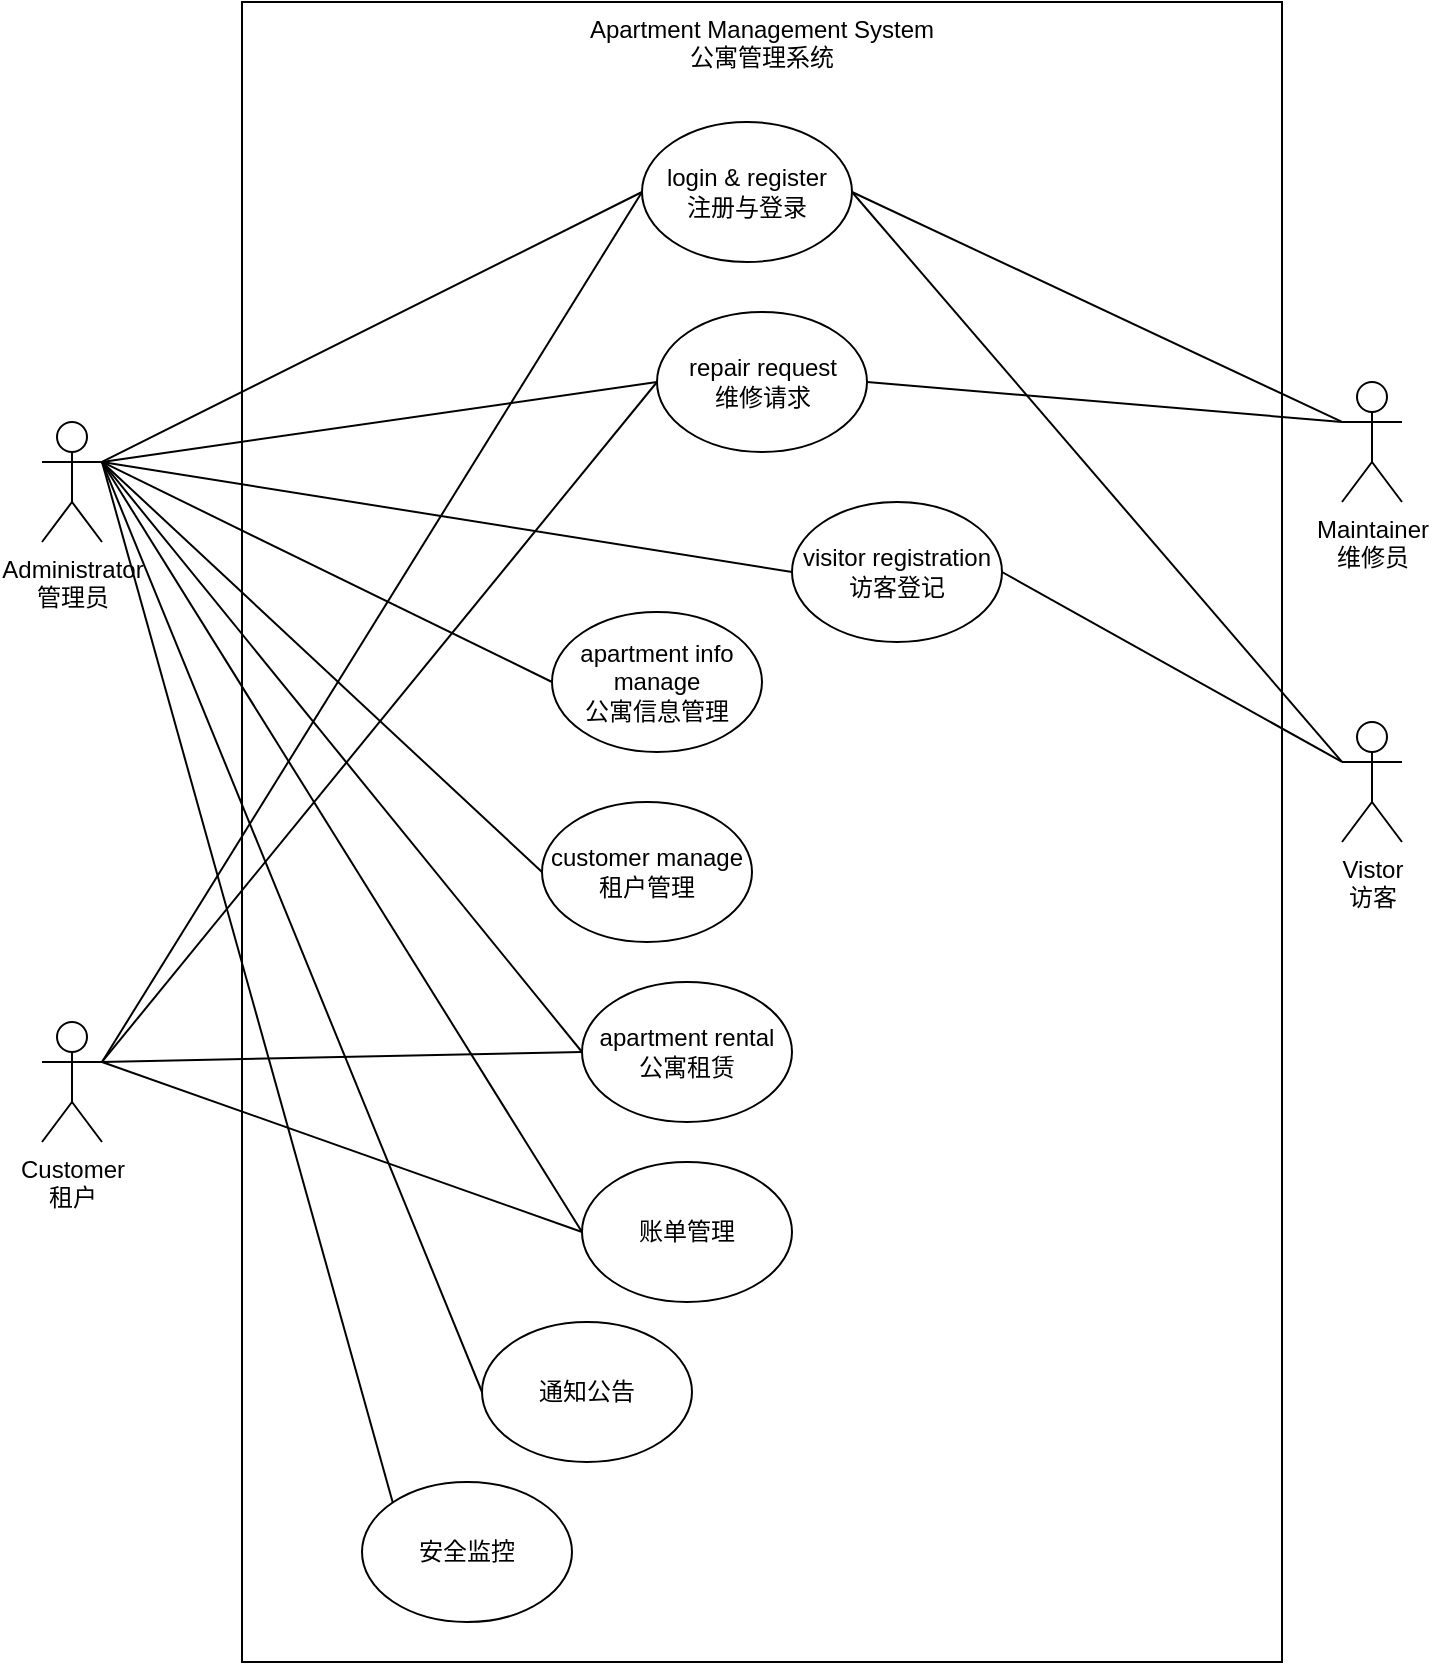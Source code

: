 <mxfile version="24.7.16">
  <diagram name="第 1 页" id="Ke4n1aUrERizy3qtIoPj">
    <mxGraphModel dx="1195" dy="693" grid="1" gridSize="10" guides="1" tooltips="1" connect="1" arrows="1" fold="1" page="1" pageScale="1" pageWidth="827" pageHeight="1169" math="0" shadow="0">
      <root>
        <mxCell id="0" />
        <mxCell id="1" parent="0" />
        <mxCell id="p7cNvi0hcq_Y1U_KIUsZ-1" value="&lt;span data-slate-fragment=&quot;JTVCJTdCJTIydHlwZSUyMiUzQSUyMnBhcmFncmFwaCUyMiUyQyUyMmNoaWxkcmVuJTIyJTNBJTVCJTdCJTIydGV4dCUyMiUzQSUyMkFwYXJ0bWVudCUyME1hbmFnZW1lbnQlMjBTeXN0ZW0lMjIlMkMlMjJzZW50ZW5jZSUyMiUzQTAlMkMlMjJjaGlsZFNlbnRlbmNlJTIyJTNBMCU3RCU1RCU3RCU1RA==&quot; style=&quot;white-space: pre;&quot;&gt;Apartment Management System&lt;/span&gt;&lt;div&gt;公寓管理系统&lt;/div&gt;" style="rounded=0;whiteSpace=wrap;html=1;verticalAlign=top;horizontal=1;" vertex="1" parent="1">
          <mxGeometry x="150" y="70" width="520" height="830" as="geometry" />
        </mxCell>
        <mxCell id="p7cNvi0hcq_Y1U_KIUsZ-12" style="rounded=0;orthogonalLoop=1;jettySize=auto;html=1;entryX=0;entryY=0.5;entryDx=0;entryDy=0;endArrow=none;endFill=0;exitX=1;exitY=0.333;exitDx=0;exitDy=0;exitPerimeter=0;" edge="1" parent="1" source="p7cNvi0hcq_Y1U_KIUsZ-2" target="p7cNvi0hcq_Y1U_KIUsZ-9">
          <mxGeometry relative="1" as="geometry" />
        </mxCell>
        <mxCell id="p7cNvi0hcq_Y1U_KIUsZ-2" value="Administrator&lt;br&gt;管理员" style="shape=umlActor;verticalLabelPosition=bottom;verticalAlign=top;html=1;outlineConnect=0;" vertex="1" parent="1">
          <mxGeometry x="50" y="280" width="30" height="60" as="geometry" />
        </mxCell>
        <mxCell id="p7cNvi0hcq_Y1U_KIUsZ-13" style="rounded=0;orthogonalLoop=1;jettySize=auto;html=1;entryX=0;entryY=0.5;entryDx=0;entryDy=0;endArrow=none;endFill=0;exitX=1;exitY=0.333;exitDx=0;exitDy=0;exitPerimeter=0;" edge="1" parent="1" source="p7cNvi0hcq_Y1U_KIUsZ-3" target="p7cNvi0hcq_Y1U_KIUsZ-9">
          <mxGeometry relative="1" as="geometry" />
        </mxCell>
        <mxCell id="p7cNvi0hcq_Y1U_KIUsZ-3" value="&lt;div&gt;Customer&lt;/div&gt;&lt;div&gt;租户&lt;br&gt;&lt;/div&gt;" style="shape=umlActor;verticalLabelPosition=bottom;verticalAlign=top;html=1;outlineConnect=0;" vertex="1" parent="1">
          <mxGeometry x="50" y="580" width="30" height="60" as="geometry" />
        </mxCell>
        <mxCell id="p7cNvi0hcq_Y1U_KIUsZ-5" value="&lt;div&gt;Vistor&lt;/div&gt;&lt;div&gt;访客&lt;br&gt;&lt;/div&gt;" style="shape=umlActor;verticalLabelPosition=bottom;verticalAlign=top;html=1;outlineConnect=0;" vertex="1" parent="1">
          <mxGeometry x="700" y="430" width="30" height="60" as="geometry" />
        </mxCell>
        <mxCell id="p7cNvi0hcq_Y1U_KIUsZ-6" value="&lt;div&gt;Maintainer&lt;/div&gt;&lt;div&gt;维修员&lt;br&gt;&lt;/div&gt;" style="shape=umlActor;verticalLabelPosition=bottom;verticalAlign=top;html=1;outlineConnect=0;" vertex="1" parent="1">
          <mxGeometry x="700" y="260" width="30" height="60" as="geometry" />
        </mxCell>
        <mxCell id="p7cNvi0hcq_Y1U_KIUsZ-9" value="&lt;div&gt;login &amp;amp; register&lt;br&gt;&lt;/div&gt;&lt;div&gt;注册与登录&lt;/div&gt;" style="ellipse;whiteSpace=wrap;html=1;" vertex="1" parent="1">
          <mxGeometry x="350" y="130" width="105" height="70" as="geometry" />
        </mxCell>
        <mxCell id="p7cNvi0hcq_Y1U_KIUsZ-14" style="rounded=0;orthogonalLoop=1;jettySize=auto;html=1;entryX=1;entryY=0.5;entryDx=0;entryDy=0;endArrow=none;endFill=0;exitX=0;exitY=0.333;exitDx=0;exitDy=0;exitPerimeter=0;" edge="1" parent="1" source="p7cNvi0hcq_Y1U_KIUsZ-6" target="p7cNvi0hcq_Y1U_KIUsZ-9">
          <mxGeometry relative="1" as="geometry">
            <mxPoint x="130" y="418" as="sourcePoint" />
            <mxPoint x="270" y="210" as="targetPoint" />
          </mxGeometry>
        </mxCell>
        <mxCell id="p7cNvi0hcq_Y1U_KIUsZ-15" style="rounded=0;orthogonalLoop=1;jettySize=auto;html=1;entryX=1;entryY=0.5;entryDx=0;entryDy=0;endArrow=none;endFill=0;exitX=0;exitY=0.333;exitDx=0;exitDy=0;exitPerimeter=0;" edge="1" parent="1" source="p7cNvi0hcq_Y1U_KIUsZ-5" target="p7cNvi0hcq_Y1U_KIUsZ-9">
          <mxGeometry relative="1" as="geometry">
            <mxPoint x="700" y="270" as="sourcePoint" />
            <mxPoint x="390" y="210" as="targetPoint" />
          </mxGeometry>
        </mxCell>
        <mxCell id="p7cNvi0hcq_Y1U_KIUsZ-16" value="&lt;div&gt;apartment info manage&lt;br&gt;&lt;/div&gt;&lt;div&gt;公寓信息管理&lt;/div&gt;" style="ellipse;whiteSpace=wrap;html=1;" vertex="1" parent="1">
          <mxGeometry x="305" y="375" width="105" height="70" as="geometry" />
        </mxCell>
        <mxCell id="p7cNvi0hcq_Y1U_KIUsZ-17" style="rounded=0;orthogonalLoop=1;jettySize=auto;html=1;entryX=0;entryY=0.5;entryDx=0;entryDy=0;endArrow=none;endFill=0;exitX=1;exitY=0.333;exitDx=0;exitDy=0;exitPerimeter=0;" edge="1" parent="1" source="p7cNvi0hcq_Y1U_KIUsZ-2" target="p7cNvi0hcq_Y1U_KIUsZ-16">
          <mxGeometry relative="1" as="geometry">
            <mxPoint x="130" y="270" as="sourcePoint" />
            <mxPoint x="270" y="210" as="targetPoint" />
          </mxGeometry>
        </mxCell>
        <mxCell id="p7cNvi0hcq_Y1U_KIUsZ-18" value="&lt;div&gt;customer manage&lt;br&gt;&lt;/div&gt;&lt;div&gt;租户管理&lt;/div&gt;" style="ellipse;whiteSpace=wrap;html=1;" vertex="1" parent="1">
          <mxGeometry x="300" y="470" width="105" height="70" as="geometry" />
        </mxCell>
        <mxCell id="p7cNvi0hcq_Y1U_KIUsZ-19" style="rounded=0;orthogonalLoop=1;jettySize=auto;html=1;entryX=0;entryY=0.5;entryDx=0;entryDy=0;endArrow=none;endFill=0;exitX=1;exitY=0.333;exitDx=0;exitDy=0;exitPerimeter=0;" edge="1" parent="1" source="p7cNvi0hcq_Y1U_KIUsZ-2" target="p7cNvi0hcq_Y1U_KIUsZ-18">
          <mxGeometry relative="1" as="geometry">
            <mxPoint x="130" y="270" as="sourcePoint" />
            <mxPoint x="270" y="310" as="targetPoint" />
          </mxGeometry>
        </mxCell>
        <mxCell id="p7cNvi0hcq_Y1U_KIUsZ-20" value="&lt;div&gt;visitor registration&lt;/div&gt;&lt;div&gt;访客登记&lt;/div&gt;" style="ellipse;whiteSpace=wrap;html=1;" vertex="1" parent="1">
          <mxGeometry x="425" y="320" width="105" height="70" as="geometry" />
        </mxCell>
        <mxCell id="p7cNvi0hcq_Y1U_KIUsZ-22" style="rounded=0;orthogonalLoop=1;jettySize=auto;html=1;entryX=0;entryY=0.5;entryDx=0;entryDy=0;endArrow=none;endFill=0;exitX=1;exitY=0.333;exitDx=0;exitDy=0;exitPerimeter=0;" edge="1" parent="1" source="p7cNvi0hcq_Y1U_KIUsZ-3" target="p7cNvi0hcq_Y1U_KIUsZ-21">
          <mxGeometry relative="1" as="geometry">
            <mxPoint x="130" y="430" as="sourcePoint" />
            <mxPoint x="270" y="210" as="targetPoint" />
          </mxGeometry>
        </mxCell>
        <mxCell id="p7cNvi0hcq_Y1U_KIUsZ-24" style="rounded=0;orthogonalLoop=1;jettySize=auto;html=1;entryX=1;entryY=0.5;entryDx=0;entryDy=0;endArrow=none;endFill=0;exitX=0;exitY=0.333;exitDx=0;exitDy=0;exitPerimeter=0;" edge="1" parent="1" source="p7cNvi0hcq_Y1U_KIUsZ-5" target="p7cNvi0hcq_Y1U_KIUsZ-20">
          <mxGeometry relative="1" as="geometry">
            <mxPoint x="700" y="480" as="sourcePoint" />
            <mxPoint x="390" y="260" as="targetPoint" />
          </mxGeometry>
        </mxCell>
        <mxCell id="p7cNvi0hcq_Y1U_KIUsZ-21" value="repair request&lt;br&gt;&lt;div&gt;维修请求&lt;/div&gt;" style="ellipse;whiteSpace=wrap;html=1;" vertex="1" parent="1">
          <mxGeometry x="357.5" y="225" width="105" height="70" as="geometry" />
        </mxCell>
        <mxCell id="p7cNvi0hcq_Y1U_KIUsZ-25" style="rounded=0;orthogonalLoop=1;jettySize=auto;html=1;entryX=0;entryY=0.5;entryDx=0;entryDy=0;endArrow=none;endFill=0;exitX=1;exitY=0.333;exitDx=0;exitDy=0;exitPerimeter=0;" edge="1" parent="1" source="p7cNvi0hcq_Y1U_KIUsZ-2" target="p7cNvi0hcq_Y1U_KIUsZ-20">
          <mxGeometry relative="1" as="geometry">
            <mxPoint x="140" y="260" as="sourcePoint" />
            <mxPoint x="360" y="345" as="targetPoint" />
          </mxGeometry>
        </mxCell>
        <mxCell id="p7cNvi0hcq_Y1U_KIUsZ-26" value="&lt;div&gt;&lt;span data-slate-fragment=&quot;JTVCJTdCJTIydHlwZSUyMiUzQSUyMnBhcmFncmFwaCUyMiUyQyUyMmNoaWxkcmVuJTIyJTNBJTVCJTdCJTIydGV4dCUyMiUzQSUyMkFwYXJ0bWVudCUyMHJlbnRhbCUyMiUyQyUyMnNlbnRlbmNlJTIyJTNBMCUyQyUyMmNoaWxkU2VudGVuY2UlMjIlM0EwJTdEJTVEJTdEJTVE&quot; style=&quot;white-space: pre;&quot;&gt;apartment rental&lt;/span&gt;&lt;/div&gt;&lt;div&gt;公寓租赁&lt;/div&gt;" style="ellipse;whiteSpace=wrap;html=1;" vertex="1" parent="1">
          <mxGeometry x="320" y="560" width="105" height="70" as="geometry" />
        </mxCell>
        <mxCell id="p7cNvi0hcq_Y1U_KIUsZ-27" style="rounded=0;orthogonalLoop=1;jettySize=auto;html=1;entryX=0;entryY=0.5;entryDx=0;entryDy=0;endArrow=none;endFill=0;exitX=1;exitY=0.333;exitDx=0;exitDy=0;exitPerimeter=0;" edge="1" parent="1" source="p7cNvi0hcq_Y1U_KIUsZ-3" target="p7cNvi0hcq_Y1U_KIUsZ-26">
          <mxGeometry relative="1" as="geometry">
            <mxPoint x="130" y="430" as="sourcePoint" />
            <mxPoint x="400" y="445" as="targetPoint" />
          </mxGeometry>
        </mxCell>
        <mxCell id="p7cNvi0hcq_Y1U_KIUsZ-28" style="rounded=0;orthogonalLoop=1;jettySize=auto;html=1;endArrow=none;endFill=0;entryX=0;entryY=0.5;entryDx=0;entryDy=0;exitX=1;exitY=0.333;exitDx=0;exitDy=0;exitPerimeter=0;" edge="1" parent="1" source="p7cNvi0hcq_Y1U_KIUsZ-2" target="p7cNvi0hcq_Y1U_KIUsZ-26">
          <mxGeometry relative="1" as="geometry">
            <mxPoint x="122" y="269" as="sourcePoint" />
            <mxPoint x="262" y="524" as="targetPoint" />
          </mxGeometry>
        </mxCell>
        <mxCell id="p7cNvi0hcq_Y1U_KIUsZ-29" style="rounded=0;orthogonalLoop=1;jettySize=auto;html=1;entryX=1;entryY=0.5;entryDx=0;entryDy=0;endArrow=none;endFill=0;exitX=0;exitY=0.333;exitDx=0;exitDy=0;exitPerimeter=0;" edge="1" parent="1" source="p7cNvi0hcq_Y1U_KIUsZ-6" target="p7cNvi0hcq_Y1U_KIUsZ-21">
          <mxGeometry relative="1" as="geometry">
            <mxPoint x="655" y="300" as="sourcePoint" />
            <mxPoint x="330" y="215" as="targetPoint" />
          </mxGeometry>
        </mxCell>
        <mxCell id="p7cNvi0hcq_Y1U_KIUsZ-30" style="rounded=0;orthogonalLoop=1;jettySize=auto;html=1;entryX=0;entryY=0.5;entryDx=0;entryDy=0;endArrow=none;endFill=0;exitX=1;exitY=0.333;exitDx=0;exitDy=0;exitPerimeter=0;" edge="1" parent="1" source="p7cNvi0hcq_Y1U_KIUsZ-2" target="p7cNvi0hcq_Y1U_KIUsZ-21">
          <mxGeometry relative="1" as="geometry">
            <mxPoint x="130" y="270" as="sourcePoint" />
            <mxPoint x="400" y="355" as="targetPoint" />
          </mxGeometry>
        </mxCell>
        <mxCell id="p7cNvi0hcq_Y1U_KIUsZ-31" value="账单管理" style="ellipse;whiteSpace=wrap;html=1;" vertex="1" parent="1">
          <mxGeometry x="320" y="650" width="105" height="70" as="geometry" />
        </mxCell>
        <mxCell id="p7cNvi0hcq_Y1U_KIUsZ-32" value="通知公告" style="ellipse;whiteSpace=wrap;html=1;" vertex="1" parent="1">
          <mxGeometry x="270" y="730" width="105" height="70" as="geometry" />
        </mxCell>
        <mxCell id="p7cNvi0hcq_Y1U_KIUsZ-33" style="rounded=0;orthogonalLoop=1;jettySize=auto;html=1;endArrow=none;endFill=0;entryX=0;entryY=0.5;entryDx=0;entryDy=0;exitX=1;exitY=0.333;exitDx=0;exitDy=0;exitPerimeter=0;" edge="1" parent="1" source="p7cNvi0hcq_Y1U_KIUsZ-2" target="p7cNvi0hcq_Y1U_KIUsZ-31">
          <mxGeometry relative="1" as="geometry">
            <mxPoint x="130" y="270" as="sourcePoint" />
            <mxPoint x="350" y="595" as="targetPoint" />
          </mxGeometry>
        </mxCell>
        <mxCell id="p7cNvi0hcq_Y1U_KIUsZ-34" style="rounded=0;orthogonalLoop=1;jettySize=auto;html=1;endArrow=none;endFill=0;entryX=0;entryY=0.5;entryDx=0;entryDy=0;exitX=1;exitY=0.333;exitDx=0;exitDy=0;exitPerimeter=0;" edge="1" parent="1" source="p7cNvi0hcq_Y1U_KIUsZ-3" target="p7cNvi0hcq_Y1U_KIUsZ-31">
          <mxGeometry relative="1" as="geometry">
            <mxPoint x="50" y="300" as="sourcePoint" />
            <mxPoint x="270" y="715" as="targetPoint" />
          </mxGeometry>
        </mxCell>
        <mxCell id="p7cNvi0hcq_Y1U_KIUsZ-35" style="rounded=0;orthogonalLoop=1;jettySize=auto;html=1;endArrow=none;endFill=0;entryX=0;entryY=0.5;entryDx=0;entryDy=0;exitX=1;exitY=0.333;exitDx=0;exitDy=0;exitPerimeter=0;" edge="1" parent="1" source="p7cNvi0hcq_Y1U_KIUsZ-2" target="p7cNvi0hcq_Y1U_KIUsZ-32">
          <mxGeometry relative="1" as="geometry">
            <mxPoint x="130" y="270" as="sourcePoint" />
            <mxPoint x="350" y="685" as="targetPoint" />
          </mxGeometry>
        </mxCell>
        <mxCell id="p7cNvi0hcq_Y1U_KIUsZ-37" value="安全监控" style="ellipse;whiteSpace=wrap;html=1;" vertex="1" parent="1">
          <mxGeometry x="210" y="810" width="105" height="70" as="geometry" />
        </mxCell>
        <mxCell id="p7cNvi0hcq_Y1U_KIUsZ-38" style="rounded=0;orthogonalLoop=1;jettySize=auto;html=1;endArrow=none;endFill=0;entryX=0;entryY=0;entryDx=0;entryDy=0;exitX=1;exitY=0.333;exitDx=0;exitDy=0;exitPerimeter=0;" edge="1" parent="1" source="p7cNvi0hcq_Y1U_KIUsZ-2" target="p7cNvi0hcq_Y1U_KIUsZ-37">
          <mxGeometry relative="1" as="geometry">
            <mxPoint x="100" y="290" as="sourcePoint" />
            <mxPoint x="320" y="785" as="targetPoint" />
          </mxGeometry>
        </mxCell>
      </root>
    </mxGraphModel>
  </diagram>
</mxfile>
